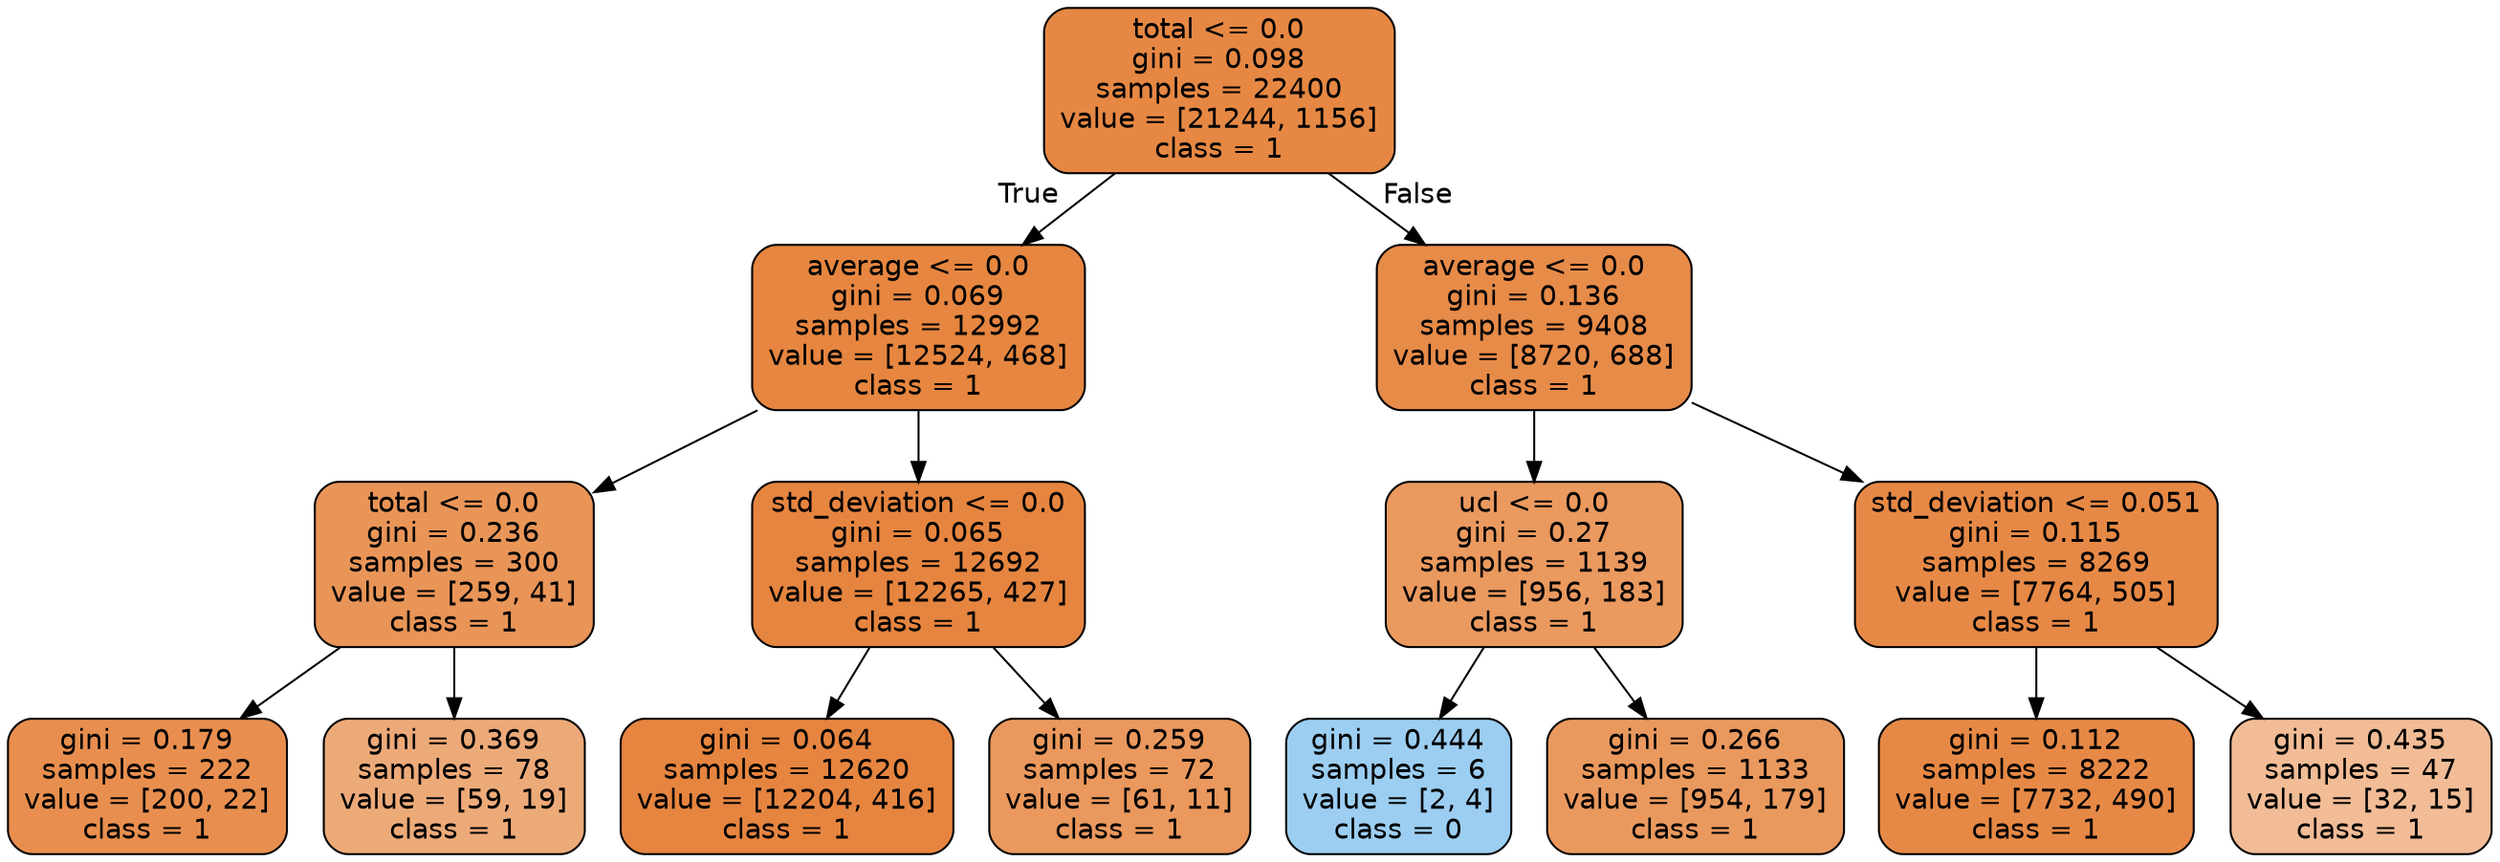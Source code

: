 digraph Tree {
node [shape=box, style="filled, rounded", color="black", fontname=helvetica] ;
edge [fontname=helvetica] ;
0 [label="total <= 0.0\ngini = 0.098\nsamples = 22400\nvalue = [21244, 1156]\nclass = 1", fillcolor="#e68844"] ;
1 [label="average <= 0.0\ngini = 0.069\nsamples = 12992\nvalue = [12524, 468]\nclass = 1", fillcolor="#e68640"] ;
0 -> 1 [labeldistance=2.5, labelangle=45, headlabel="True"] ;
2 [label="total <= 0.0\ngini = 0.236\nsamples = 300\nvalue = [259, 41]\nclass = 1", fillcolor="#e99558"] ;
1 -> 2 ;
3 [label="gini = 0.179\nsamples = 222\nvalue = [200, 22]\nclass = 1", fillcolor="#e88f4f"] ;
2 -> 3 ;
4 [label="gini = 0.369\nsamples = 78\nvalue = [59, 19]\nclass = 1", fillcolor="#edaa79"] ;
2 -> 4 ;
5 [label="std_deviation <= 0.0\ngini = 0.065\nsamples = 12692\nvalue = [12265, 427]\nclass = 1", fillcolor="#e68540"] ;
1 -> 5 ;
6 [label="gini = 0.064\nsamples = 12620\nvalue = [12204, 416]\nclass = 1", fillcolor="#e68540"] ;
5 -> 6 ;
7 [label="gini = 0.259\nsamples = 72\nvalue = [61, 11]\nclass = 1", fillcolor="#ea985d"] ;
5 -> 7 ;
8 [label="average <= 0.0\ngini = 0.136\nsamples = 9408\nvalue = [8720, 688]\nclass = 1", fillcolor="#e78b49"] ;
0 -> 8 [labeldistance=2.5, labelangle=-45, headlabel="False"] ;
9 [label="ucl <= 0.0\ngini = 0.27\nsamples = 1139\nvalue = [956, 183]\nclass = 1", fillcolor="#ea995f"] ;
8 -> 9 ;
10 [label="gini = 0.444\nsamples = 6\nvalue = [2, 4]\nclass = 0", fillcolor="#9ccef2"] ;
9 -> 10 ;
11 [label="gini = 0.266\nsamples = 1133\nvalue = [954, 179]\nclass = 1", fillcolor="#ea995e"] ;
9 -> 11 ;
12 [label="std_deviation <= 0.051\ngini = 0.115\nsamples = 8269\nvalue = [7764, 505]\nclass = 1", fillcolor="#e78946"] ;
8 -> 12 ;
13 [label="gini = 0.112\nsamples = 8222\nvalue = [7732, 490]\nclass = 1", fillcolor="#e78946"] ;
12 -> 13 ;
14 [label="gini = 0.435\nsamples = 47\nvalue = [32, 15]\nclass = 1", fillcolor="#f1bc96"] ;
12 -> 14 ;
}